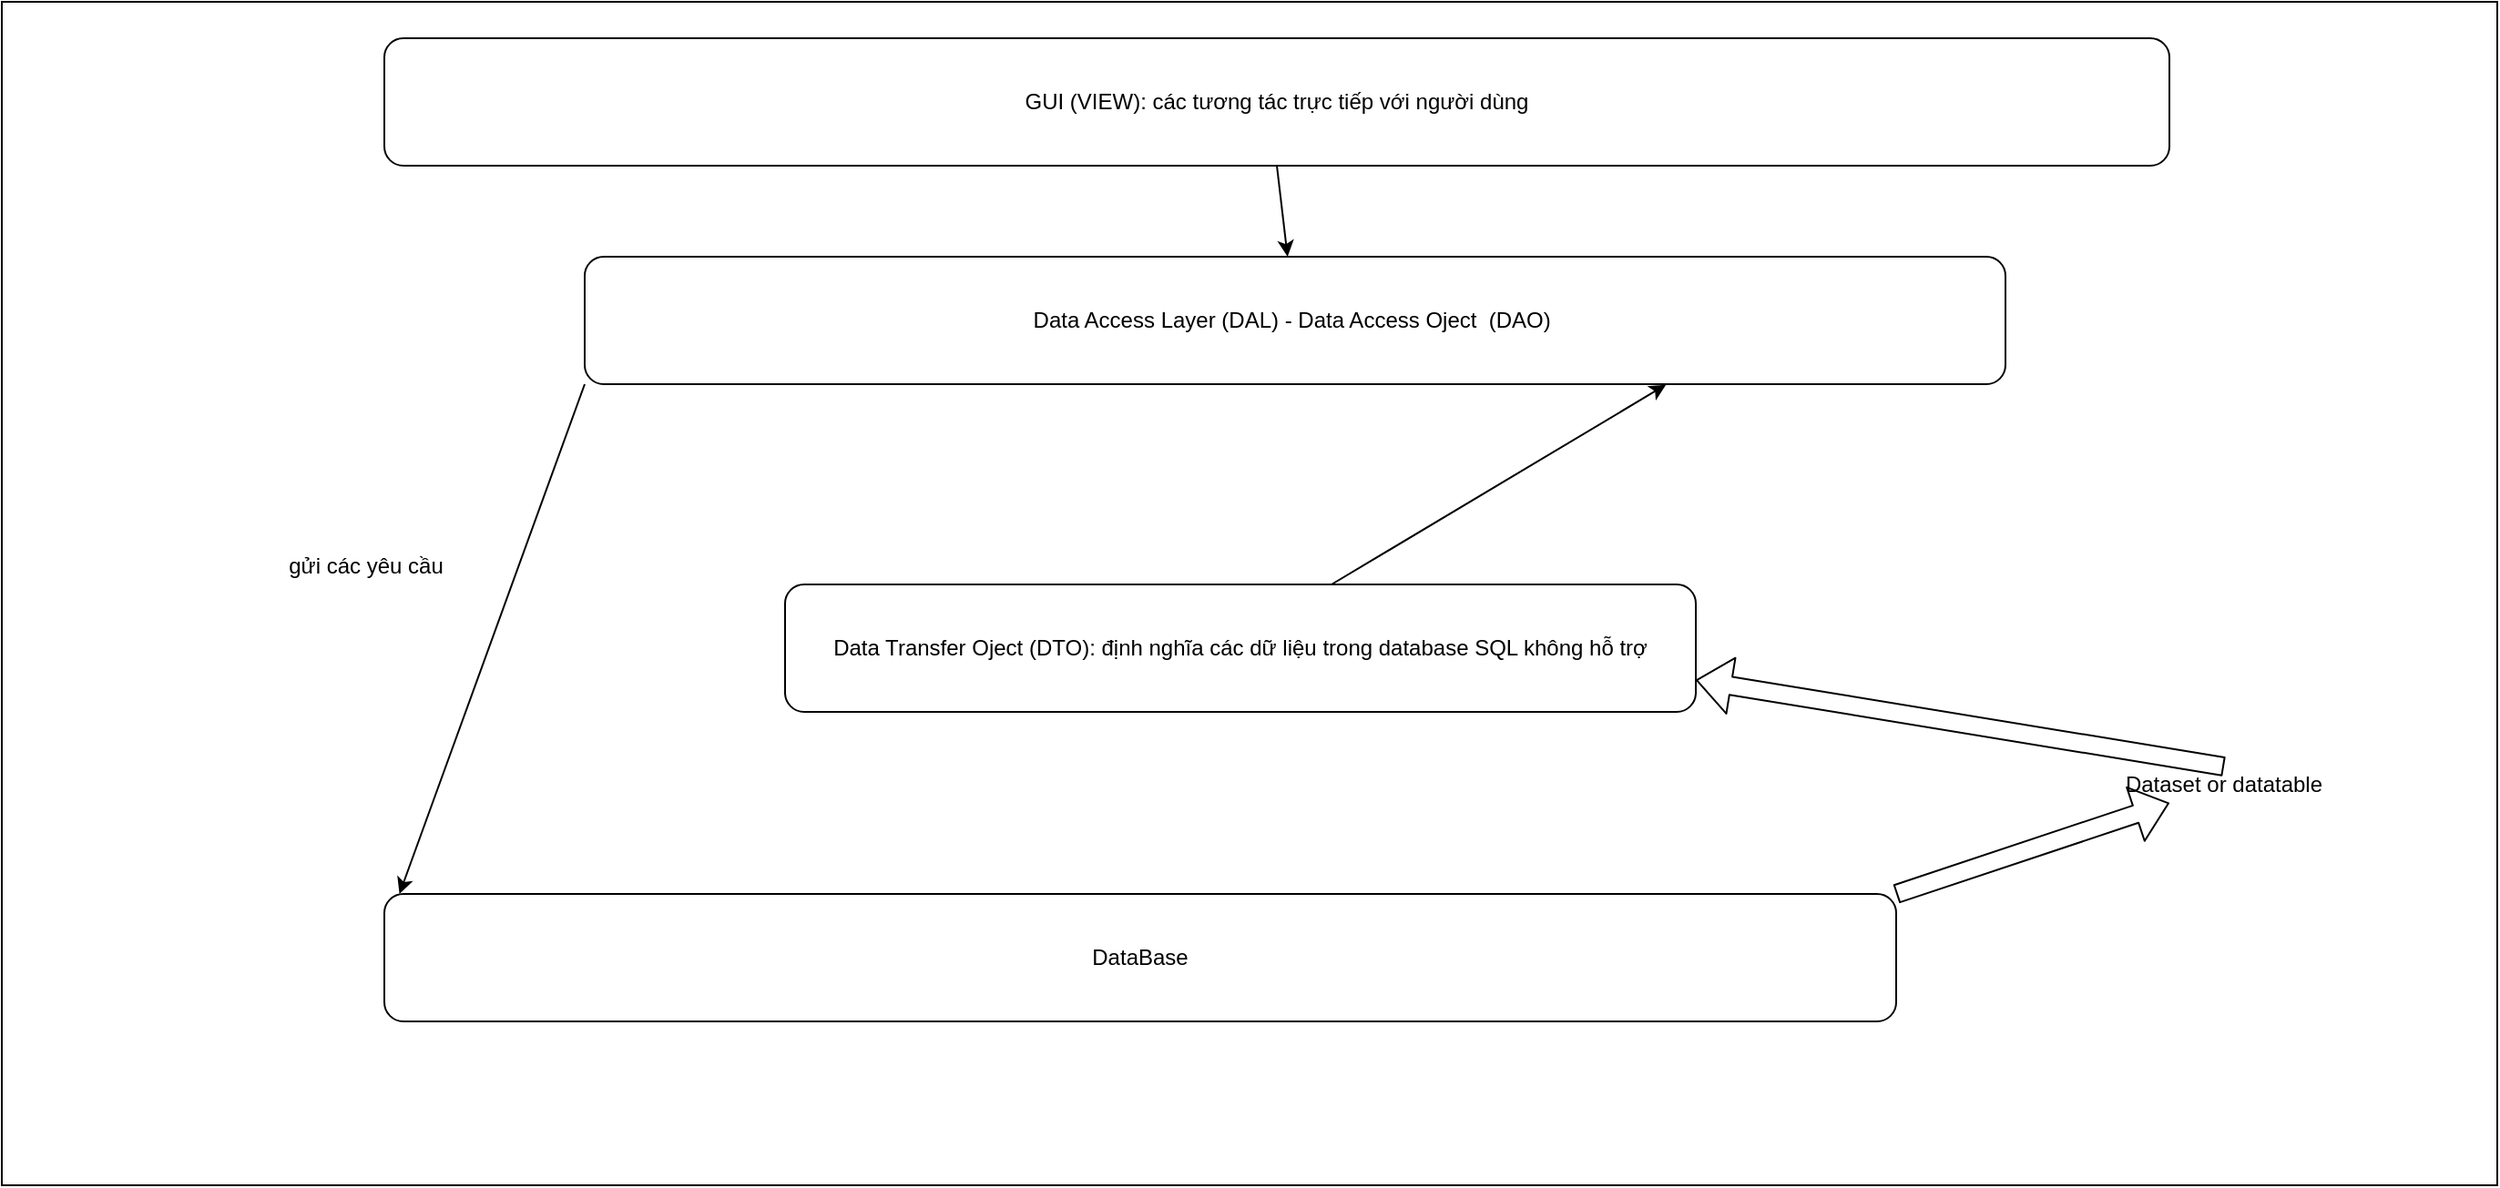 <mxfile version="14.2.7" type="device"><diagram id="XwsY1xhA6FaHp4f55Q3u" name="Page-1"><mxGraphModel dx="2272" dy="1880" grid="1" gridSize="10" guides="1" tooltips="1" connect="1" arrows="1" fold="1" page="1" pageScale="1" pageWidth="850" pageHeight="1100" math="0" shadow="0"><root><mxCell id="0"/><mxCell id="1" parent="0"/><mxCell id="wLFFi4eyqpCIOGwY7qlT-2" value="" style="rounded=0;whiteSpace=wrap;html=1;" vertex="1" parent="1"><mxGeometry x="-290" y="-40" width="1370" height="650" as="geometry"/></mxCell><mxCell id="wLFFi4eyqpCIOGwY7qlT-3" value="GUI (VIEW): các tương tác trực tiếp với người dùng" style="rounded=1;whiteSpace=wrap;html=1;" vertex="1" parent="1"><mxGeometry x="-80" y="-20" width="980" height="70" as="geometry"/></mxCell><mxCell id="wLFFi4eyqpCIOGwY7qlT-4" value="Data Access Layer (DAL) - Data Access Oject&amp;nbsp; (DAO)&amp;nbsp;" style="rounded=1;whiteSpace=wrap;html=1;" vertex="1" parent="1"><mxGeometry x="30" y="100" width="780" height="70" as="geometry"/></mxCell><mxCell id="wLFFi4eyqpCIOGwY7qlT-5" value="Data Transfer Oject (DTO): định nghĩa các dữ liệu trong database SQL không hỗ trợ" style="rounded=1;whiteSpace=wrap;html=1;" vertex="1" parent="1"><mxGeometry x="140" y="280" width="500" height="70" as="geometry"/></mxCell><mxCell id="wLFFi4eyqpCIOGwY7qlT-6" value="DataBase" style="rounded=1;whiteSpace=wrap;html=1;" vertex="1" parent="1"><mxGeometry x="-80" y="450" width="830" height="70" as="geometry"/></mxCell><mxCell id="wLFFi4eyqpCIOGwY7qlT-7" value="" style="endArrow=classic;html=1;exitX=0.5;exitY=1;exitDx=0;exitDy=0;" edge="1" parent="1" source="wLFFi4eyqpCIOGwY7qlT-3" target="wLFFi4eyqpCIOGwY7qlT-4"><mxGeometry width="50" height="50" relative="1" as="geometry"><mxPoint x="400" y="280" as="sourcePoint"/><mxPoint x="450" y="230" as="targetPoint"/></mxGeometry></mxCell><mxCell id="wLFFi4eyqpCIOGwY7qlT-10" value="" style="endArrow=classic;html=1;exitX=0;exitY=1;exitDx=0;exitDy=0;entryX=0.01;entryY=0;entryDx=0;entryDy=0;entryPerimeter=0;" edge="1" parent="1" source="wLFFi4eyqpCIOGwY7qlT-4" target="wLFFi4eyqpCIOGwY7qlT-6"><mxGeometry width="50" height="50" relative="1" as="geometry"><mxPoint x="440" y="280" as="sourcePoint"/><mxPoint x="490" y="230" as="targetPoint"/></mxGeometry></mxCell><mxCell id="wLFFi4eyqpCIOGwY7qlT-11" value="gửi các yêu cầu" style="text;html=1;strokeColor=none;fillColor=none;align=center;verticalAlign=middle;whiteSpace=wrap;rounded=0;" vertex="1" parent="1"><mxGeometry x="-140" y="260" width="100" height="20" as="geometry"/></mxCell><mxCell id="wLFFi4eyqpCIOGwY7qlT-12" value="" style="endArrow=classic;html=1;entryX=0.761;entryY=1.005;entryDx=0;entryDy=0;entryPerimeter=0;" edge="1" parent="1" target="wLFFi4eyqpCIOGwY7qlT-4"><mxGeometry width="50" height="50" relative="1" as="geometry"><mxPoint x="440" y="280" as="sourcePoint"/><mxPoint x="490" y="230" as="targetPoint"/></mxGeometry></mxCell><mxCell id="wLFFi4eyqpCIOGwY7qlT-14" value="Dataset or datatable" style="text;html=1;strokeColor=none;fillColor=none;align=center;verticalAlign=middle;whiteSpace=wrap;rounded=0;" vertex="1" parent="1"><mxGeometry x="850" y="380" width="160" height="20" as="geometry"/></mxCell><mxCell id="wLFFi4eyqpCIOGwY7qlT-15" value="" style="shape=flexArrow;endArrow=classic;html=1;exitX=1;exitY=0;exitDx=0;exitDy=0;" edge="1" parent="1" source="wLFFi4eyqpCIOGwY7qlT-6" target="wLFFi4eyqpCIOGwY7qlT-14"><mxGeometry width="50" height="50" relative="1" as="geometry"><mxPoint x="440" y="260" as="sourcePoint"/><mxPoint x="630" y="340" as="targetPoint"/></mxGeometry></mxCell><mxCell id="wLFFi4eyqpCIOGwY7qlT-16" value="" style="shape=flexArrow;endArrow=classic;html=1;exitX=0.5;exitY=0;exitDx=0;exitDy=0;entryX=1;entryY=0.75;entryDx=0;entryDy=0;" edge="1" parent="1" source="wLFFi4eyqpCIOGwY7qlT-14" target="wLFFi4eyqpCIOGwY7qlT-5"><mxGeometry width="50" height="50" relative="1" as="geometry"><mxPoint x="760" y="460" as="sourcePoint"/><mxPoint x="910" y="410" as="targetPoint"/></mxGeometry></mxCell></root></mxGraphModel></diagram></mxfile>